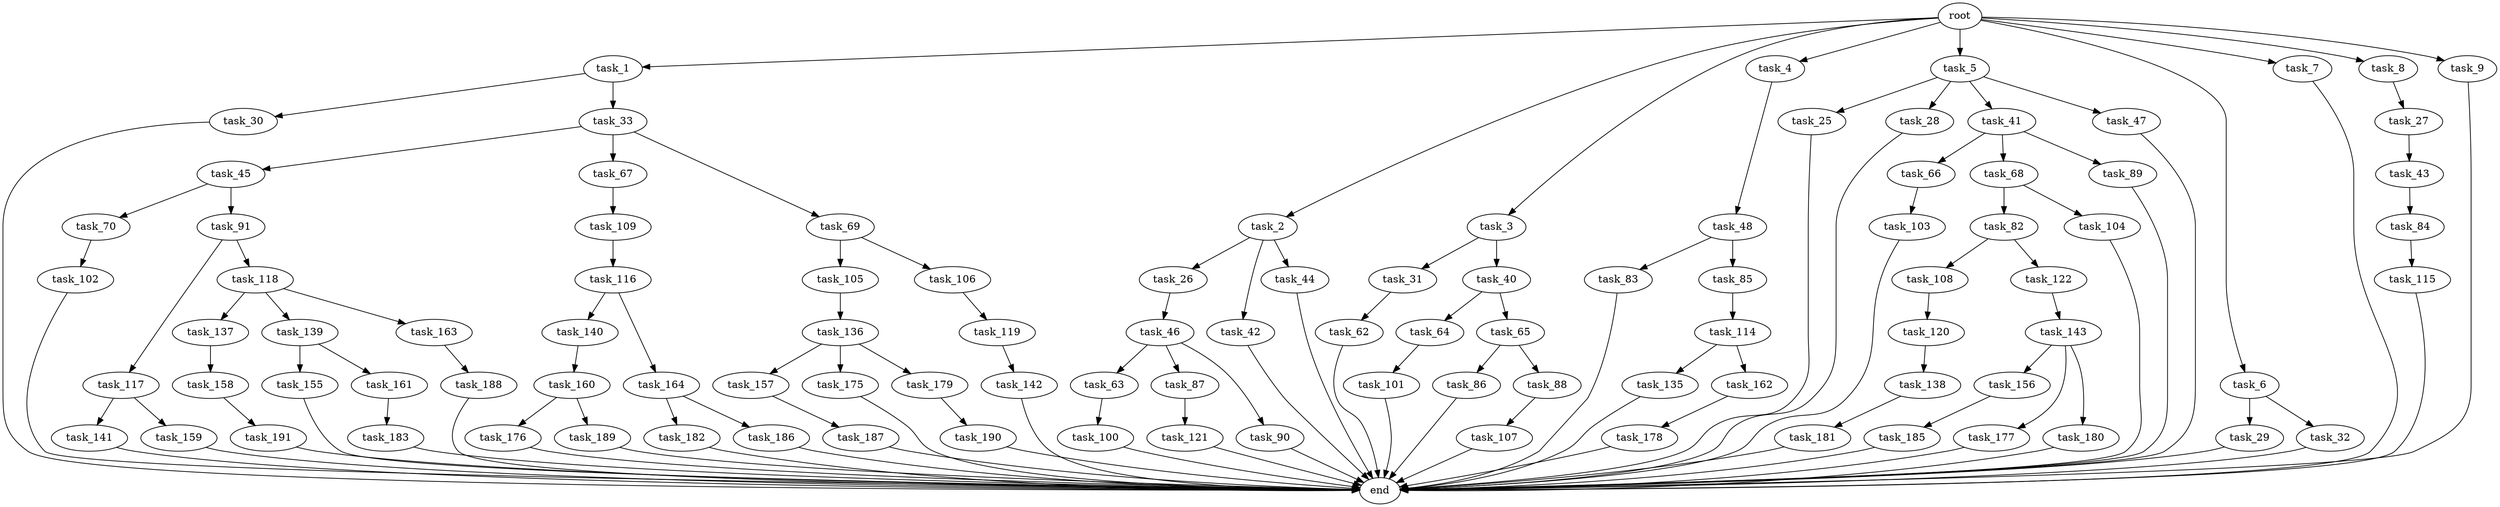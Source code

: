 digraph G {
  root [size="0.000000"];
  task_1 [size="10.240000"];
  task_2 [size="10.240000"];
  task_3 [size="10.240000"];
  task_4 [size="10.240000"];
  task_5 [size="10.240000"];
  task_6 [size="10.240000"];
  task_7 [size="10.240000"];
  task_8 [size="10.240000"];
  task_9 [size="10.240000"];
  task_25 [size="773094113.280000"];
  task_26 [size="6957847019.520000"];
  task_27 [size="8589934592.000000"];
  task_28 [size="773094113.280000"];
  task_29 [size="1374389534.720000"];
  task_30 [size="343597383.680000"];
  task_31 [size="773094113.280000"];
  task_32 [size="1374389534.720000"];
  task_33 [size="343597383.680000"];
  task_40 [size="773094113.280000"];
  task_41 [size="773094113.280000"];
  task_42 [size="6957847019.520000"];
  task_43 [size="2147483648.000000"];
  task_44 [size="6957847019.520000"];
  task_45 [size="5497558138.880000"];
  task_46 [size="6957847019.520000"];
  task_47 [size="773094113.280000"];
  task_48 [size="2147483648.000000"];
  task_62 [size="6957847019.520000"];
  task_63 [size="4209067950.080000"];
  task_64 [size="4209067950.080000"];
  task_65 [size="4209067950.080000"];
  task_66 [size="5497558138.880000"];
  task_67 [size="5497558138.880000"];
  task_68 [size="5497558138.880000"];
  task_69 [size="5497558138.880000"];
  task_70 [size="1374389534.720000"];
  task_82 [size="2147483648.000000"];
  task_83 [size="773094113.280000"];
  task_84 [size="773094113.280000"];
  task_85 [size="773094113.280000"];
  task_86 [size="773094113.280000"];
  task_87 [size="4209067950.080000"];
  task_88 [size="773094113.280000"];
  task_89 [size="5497558138.880000"];
  task_90 [size="4209067950.080000"];
  task_91 [size="1374389534.720000"];
  task_100 [size="8589934592.000000"];
  task_101 [size="4209067950.080000"];
  task_102 [size="6957847019.520000"];
  task_103 [size="8589934592.000000"];
  task_104 [size="2147483648.000000"];
  task_105 [size="773094113.280000"];
  task_106 [size="773094113.280000"];
  task_107 [size="4209067950.080000"];
  task_108 [size="3092376453.120000"];
  task_109 [size="2147483648.000000"];
  task_114 [size="6957847019.520000"];
  task_115 [size="3092376453.120000"];
  task_116 [size="5497558138.880000"];
  task_117 [size="8589934592.000000"];
  task_118 [size="8589934592.000000"];
  task_119 [size="1374389534.720000"];
  task_120 [size="2147483648.000000"];
  task_121 [size="773094113.280000"];
  task_122 [size="3092376453.120000"];
  task_135 [size="343597383.680000"];
  task_136 [size="5497558138.880000"];
  task_137 [size="8589934592.000000"];
  task_138 [size="343597383.680000"];
  task_139 [size="8589934592.000000"];
  task_140 [size="773094113.280000"];
  task_141 [size="3092376453.120000"];
  task_142 [size="6957847019.520000"];
  task_143 [size="8589934592.000000"];
  task_155 [size="2147483648.000000"];
  task_156 [size="1374389534.720000"];
  task_157 [size="8589934592.000000"];
  task_158 [size="5497558138.880000"];
  task_159 [size="3092376453.120000"];
  task_160 [size="343597383.680000"];
  task_161 [size="2147483648.000000"];
  task_162 [size="343597383.680000"];
  task_163 [size="8589934592.000000"];
  task_164 [size="773094113.280000"];
  task_175 [size="8589934592.000000"];
  task_176 [size="5497558138.880000"];
  task_177 [size="1374389534.720000"];
  task_178 [size="3092376453.120000"];
  task_179 [size="8589934592.000000"];
  task_180 [size="1374389534.720000"];
  task_181 [size="3092376453.120000"];
  task_182 [size="3092376453.120000"];
  task_183 [size="6957847019.520000"];
  task_185 [size="6957847019.520000"];
  task_186 [size="3092376453.120000"];
  task_187 [size="1374389534.720000"];
  task_188 [size="6957847019.520000"];
  task_189 [size="5497558138.880000"];
  task_190 [size="6957847019.520000"];
  task_191 [size="343597383.680000"];
  end [size="0.000000"];

  root -> task_1 [size="1.000000"];
  root -> task_2 [size="1.000000"];
  root -> task_3 [size="1.000000"];
  root -> task_4 [size="1.000000"];
  root -> task_5 [size="1.000000"];
  root -> task_6 [size="1.000000"];
  root -> task_7 [size="1.000000"];
  root -> task_8 [size="1.000000"];
  root -> task_9 [size="1.000000"];
  task_1 -> task_30 [size="33554432.000000"];
  task_1 -> task_33 [size="33554432.000000"];
  task_2 -> task_26 [size="679477248.000000"];
  task_2 -> task_42 [size="679477248.000000"];
  task_2 -> task_44 [size="679477248.000000"];
  task_3 -> task_31 [size="75497472.000000"];
  task_3 -> task_40 [size="75497472.000000"];
  task_4 -> task_48 [size="209715200.000000"];
  task_5 -> task_25 [size="75497472.000000"];
  task_5 -> task_28 [size="75497472.000000"];
  task_5 -> task_41 [size="75497472.000000"];
  task_5 -> task_47 [size="75497472.000000"];
  task_6 -> task_29 [size="134217728.000000"];
  task_6 -> task_32 [size="134217728.000000"];
  task_7 -> end [size="1.000000"];
  task_8 -> task_27 [size="838860800.000000"];
  task_9 -> end [size="1.000000"];
  task_25 -> end [size="1.000000"];
  task_26 -> task_46 [size="679477248.000000"];
  task_27 -> task_43 [size="209715200.000000"];
  task_28 -> end [size="1.000000"];
  task_29 -> end [size="1.000000"];
  task_30 -> end [size="1.000000"];
  task_31 -> task_62 [size="679477248.000000"];
  task_32 -> end [size="1.000000"];
  task_33 -> task_45 [size="536870912.000000"];
  task_33 -> task_67 [size="536870912.000000"];
  task_33 -> task_69 [size="536870912.000000"];
  task_40 -> task_64 [size="411041792.000000"];
  task_40 -> task_65 [size="411041792.000000"];
  task_41 -> task_66 [size="536870912.000000"];
  task_41 -> task_68 [size="536870912.000000"];
  task_41 -> task_89 [size="536870912.000000"];
  task_42 -> end [size="1.000000"];
  task_43 -> task_84 [size="75497472.000000"];
  task_44 -> end [size="1.000000"];
  task_45 -> task_70 [size="134217728.000000"];
  task_45 -> task_91 [size="134217728.000000"];
  task_46 -> task_63 [size="411041792.000000"];
  task_46 -> task_87 [size="411041792.000000"];
  task_46 -> task_90 [size="411041792.000000"];
  task_47 -> end [size="1.000000"];
  task_48 -> task_83 [size="75497472.000000"];
  task_48 -> task_85 [size="75497472.000000"];
  task_62 -> end [size="1.000000"];
  task_63 -> task_100 [size="838860800.000000"];
  task_64 -> task_101 [size="411041792.000000"];
  task_65 -> task_86 [size="75497472.000000"];
  task_65 -> task_88 [size="75497472.000000"];
  task_66 -> task_103 [size="838860800.000000"];
  task_67 -> task_109 [size="209715200.000000"];
  task_68 -> task_82 [size="209715200.000000"];
  task_68 -> task_104 [size="209715200.000000"];
  task_69 -> task_105 [size="75497472.000000"];
  task_69 -> task_106 [size="75497472.000000"];
  task_70 -> task_102 [size="679477248.000000"];
  task_82 -> task_108 [size="301989888.000000"];
  task_82 -> task_122 [size="301989888.000000"];
  task_83 -> end [size="1.000000"];
  task_84 -> task_115 [size="301989888.000000"];
  task_85 -> task_114 [size="679477248.000000"];
  task_86 -> end [size="1.000000"];
  task_87 -> task_121 [size="75497472.000000"];
  task_88 -> task_107 [size="411041792.000000"];
  task_89 -> end [size="1.000000"];
  task_90 -> end [size="1.000000"];
  task_91 -> task_117 [size="838860800.000000"];
  task_91 -> task_118 [size="838860800.000000"];
  task_100 -> end [size="1.000000"];
  task_101 -> end [size="1.000000"];
  task_102 -> end [size="1.000000"];
  task_103 -> end [size="1.000000"];
  task_104 -> end [size="1.000000"];
  task_105 -> task_136 [size="536870912.000000"];
  task_106 -> task_119 [size="134217728.000000"];
  task_107 -> end [size="1.000000"];
  task_108 -> task_120 [size="209715200.000000"];
  task_109 -> task_116 [size="536870912.000000"];
  task_114 -> task_135 [size="33554432.000000"];
  task_114 -> task_162 [size="33554432.000000"];
  task_115 -> end [size="1.000000"];
  task_116 -> task_140 [size="75497472.000000"];
  task_116 -> task_164 [size="75497472.000000"];
  task_117 -> task_141 [size="301989888.000000"];
  task_117 -> task_159 [size="301989888.000000"];
  task_118 -> task_137 [size="838860800.000000"];
  task_118 -> task_139 [size="838860800.000000"];
  task_118 -> task_163 [size="838860800.000000"];
  task_119 -> task_142 [size="679477248.000000"];
  task_120 -> task_138 [size="33554432.000000"];
  task_121 -> end [size="1.000000"];
  task_122 -> task_143 [size="838860800.000000"];
  task_135 -> end [size="1.000000"];
  task_136 -> task_157 [size="838860800.000000"];
  task_136 -> task_175 [size="838860800.000000"];
  task_136 -> task_179 [size="838860800.000000"];
  task_137 -> task_158 [size="536870912.000000"];
  task_138 -> task_181 [size="301989888.000000"];
  task_139 -> task_155 [size="209715200.000000"];
  task_139 -> task_161 [size="209715200.000000"];
  task_140 -> task_160 [size="33554432.000000"];
  task_141 -> end [size="1.000000"];
  task_142 -> end [size="1.000000"];
  task_143 -> task_156 [size="134217728.000000"];
  task_143 -> task_177 [size="134217728.000000"];
  task_143 -> task_180 [size="134217728.000000"];
  task_155 -> end [size="1.000000"];
  task_156 -> task_185 [size="679477248.000000"];
  task_157 -> task_187 [size="134217728.000000"];
  task_158 -> task_191 [size="33554432.000000"];
  task_159 -> end [size="1.000000"];
  task_160 -> task_176 [size="536870912.000000"];
  task_160 -> task_189 [size="536870912.000000"];
  task_161 -> task_183 [size="679477248.000000"];
  task_162 -> task_178 [size="301989888.000000"];
  task_163 -> task_188 [size="679477248.000000"];
  task_164 -> task_182 [size="301989888.000000"];
  task_164 -> task_186 [size="301989888.000000"];
  task_175 -> end [size="1.000000"];
  task_176 -> end [size="1.000000"];
  task_177 -> end [size="1.000000"];
  task_178 -> end [size="1.000000"];
  task_179 -> task_190 [size="679477248.000000"];
  task_180 -> end [size="1.000000"];
  task_181 -> end [size="1.000000"];
  task_182 -> end [size="1.000000"];
  task_183 -> end [size="1.000000"];
  task_185 -> end [size="1.000000"];
  task_186 -> end [size="1.000000"];
  task_187 -> end [size="1.000000"];
  task_188 -> end [size="1.000000"];
  task_189 -> end [size="1.000000"];
  task_190 -> end [size="1.000000"];
  task_191 -> end [size="1.000000"];
}
